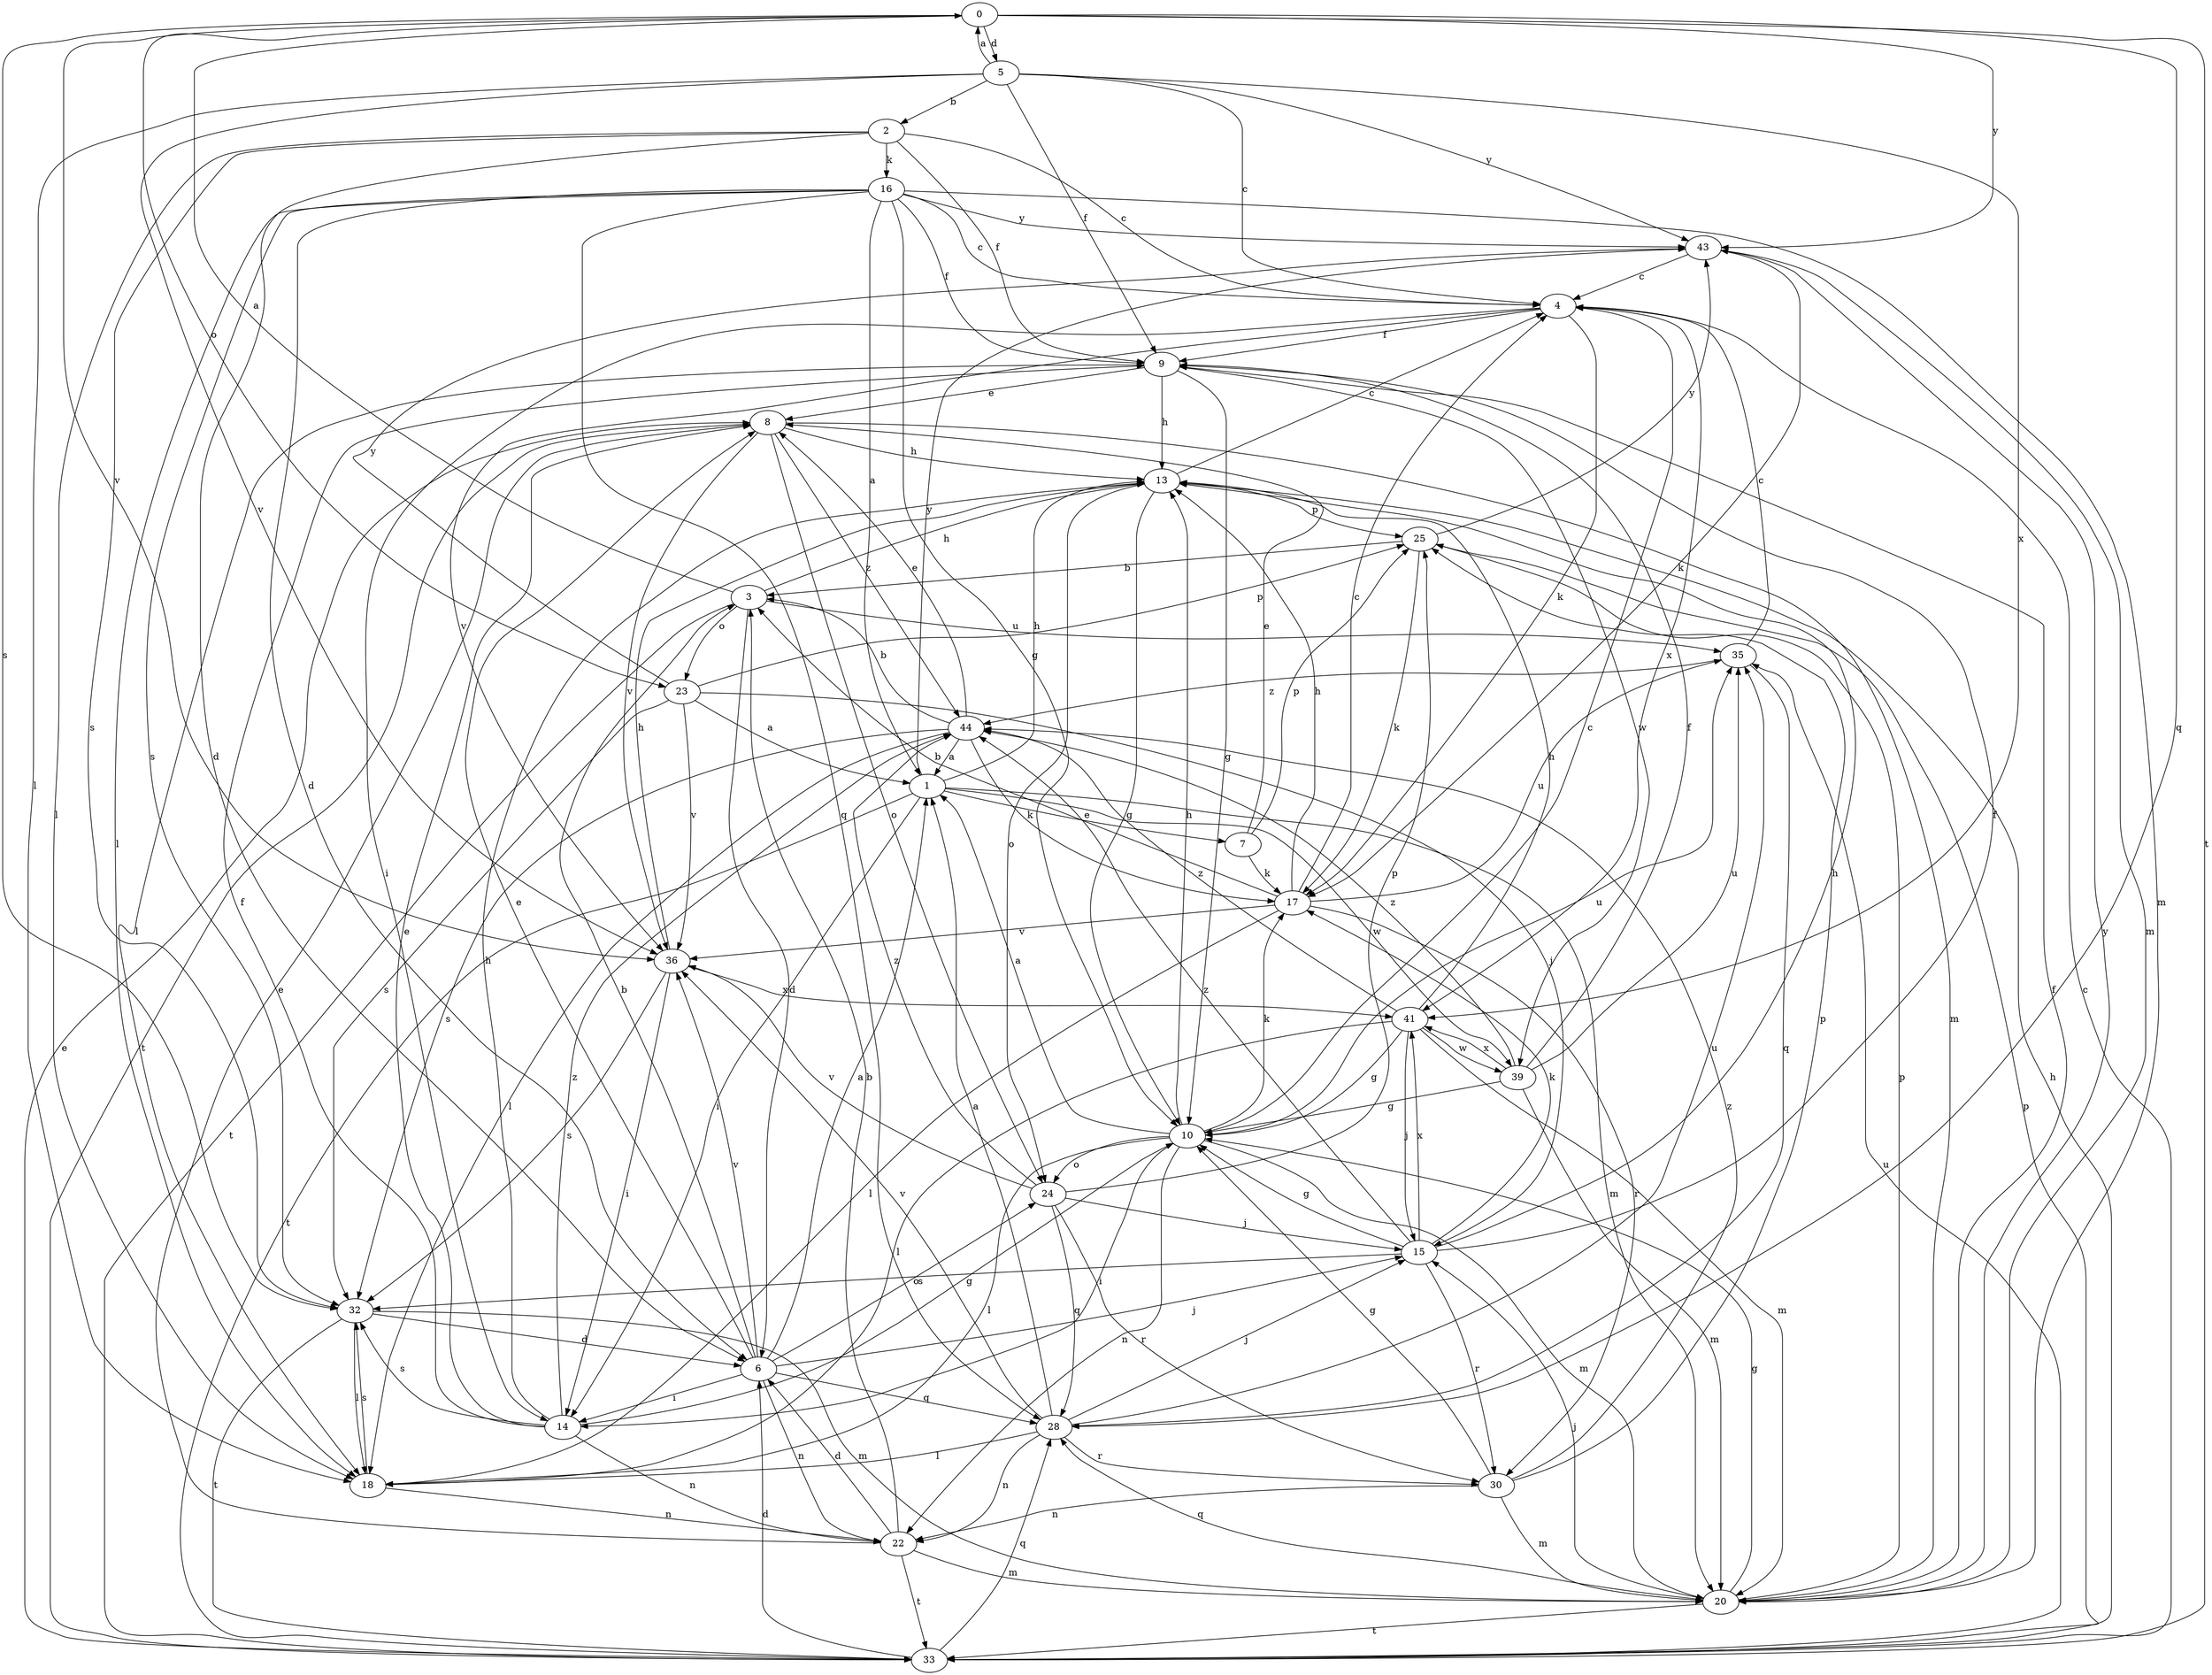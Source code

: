 strict digraph  {
0;
1;
2;
3;
4;
5;
6;
7;
8;
9;
10;
13;
14;
15;
16;
17;
18;
20;
22;
23;
24;
25;
28;
30;
32;
33;
35;
36;
39;
41;
43;
44;
0 -> 5  [label=d];
0 -> 23  [label=o];
0 -> 28  [label=q];
0 -> 32  [label=s];
0 -> 33  [label=t];
0 -> 36  [label=v];
0 -> 43  [label=y];
1 -> 7  [label=e];
1 -> 13  [label=h];
1 -> 14  [label=i];
1 -> 20  [label=m];
1 -> 33  [label=t];
1 -> 39  [label=w];
1 -> 43  [label=y];
2 -> 4  [label=c];
2 -> 6  [label=d];
2 -> 9  [label=f];
2 -> 16  [label=k];
2 -> 18  [label=l];
2 -> 32  [label=s];
3 -> 0  [label=a];
3 -> 6  [label=d];
3 -> 13  [label=h];
3 -> 23  [label=o];
3 -> 33  [label=t];
3 -> 35  [label=u];
4 -> 9  [label=f];
4 -> 14  [label=i];
4 -> 17  [label=k];
4 -> 36  [label=v];
4 -> 41  [label=x];
5 -> 0  [label=a];
5 -> 2  [label=b];
5 -> 4  [label=c];
5 -> 9  [label=f];
5 -> 18  [label=l];
5 -> 36  [label=v];
5 -> 41  [label=x];
5 -> 43  [label=y];
6 -> 1  [label=a];
6 -> 3  [label=b];
6 -> 8  [label=e];
6 -> 14  [label=i];
6 -> 15  [label=j];
6 -> 22  [label=n];
6 -> 24  [label=o];
6 -> 28  [label=q];
6 -> 36  [label=v];
7 -> 8  [label=e];
7 -> 17  [label=k];
7 -> 25  [label=p];
8 -> 13  [label=h];
8 -> 20  [label=m];
8 -> 24  [label=o];
8 -> 33  [label=t];
8 -> 36  [label=v];
8 -> 44  [label=z];
9 -> 8  [label=e];
9 -> 10  [label=g];
9 -> 13  [label=h];
9 -> 18  [label=l];
9 -> 39  [label=w];
10 -> 1  [label=a];
10 -> 4  [label=c];
10 -> 13  [label=h];
10 -> 14  [label=i];
10 -> 17  [label=k];
10 -> 18  [label=l];
10 -> 20  [label=m];
10 -> 22  [label=n];
10 -> 24  [label=o];
10 -> 35  [label=u];
13 -> 4  [label=c];
13 -> 10  [label=g];
13 -> 24  [label=o];
13 -> 25  [label=p];
14 -> 8  [label=e];
14 -> 9  [label=f];
14 -> 10  [label=g];
14 -> 13  [label=h];
14 -> 22  [label=n];
14 -> 32  [label=s];
14 -> 44  [label=z];
15 -> 9  [label=f];
15 -> 10  [label=g];
15 -> 13  [label=h];
15 -> 17  [label=k];
15 -> 30  [label=r];
15 -> 32  [label=s];
15 -> 41  [label=x];
15 -> 44  [label=z];
16 -> 1  [label=a];
16 -> 4  [label=c];
16 -> 6  [label=d];
16 -> 9  [label=f];
16 -> 10  [label=g];
16 -> 18  [label=l];
16 -> 20  [label=m];
16 -> 28  [label=q];
16 -> 32  [label=s];
16 -> 43  [label=y];
17 -> 3  [label=b];
17 -> 4  [label=c];
17 -> 13  [label=h];
17 -> 18  [label=l];
17 -> 30  [label=r];
17 -> 35  [label=u];
17 -> 36  [label=v];
18 -> 22  [label=n];
18 -> 32  [label=s];
20 -> 9  [label=f];
20 -> 10  [label=g];
20 -> 15  [label=j];
20 -> 25  [label=p];
20 -> 28  [label=q];
20 -> 33  [label=t];
20 -> 43  [label=y];
22 -> 3  [label=b];
22 -> 6  [label=d];
22 -> 8  [label=e];
22 -> 20  [label=m];
22 -> 33  [label=t];
23 -> 1  [label=a];
23 -> 15  [label=j];
23 -> 25  [label=p];
23 -> 32  [label=s];
23 -> 36  [label=v];
23 -> 43  [label=y];
24 -> 15  [label=j];
24 -> 25  [label=p];
24 -> 28  [label=q];
24 -> 30  [label=r];
24 -> 36  [label=v];
24 -> 44  [label=z];
25 -> 3  [label=b];
25 -> 17  [label=k];
25 -> 43  [label=y];
28 -> 1  [label=a];
28 -> 15  [label=j];
28 -> 18  [label=l];
28 -> 22  [label=n];
28 -> 30  [label=r];
28 -> 35  [label=u];
28 -> 36  [label=v];
30 -> 10  [label=g];
30 -> 20  [label=m];
30 -> 22  [label=n];
30 -> 25  [label=p];
30 -> 44  [label=z];
32 -> 6  [label=d];
32 -> 18  [label=l];
32 -> 20  [label=m];
32 -> 33  [label=t];
33 -> 4  [label=c];
33 -> 6  [label=d];
33 -> 8  [label=e];
33 -> 13  [label=h];
33 -> 25  [label=p];
33 -> 28  [label=q];
33 -> 35  [label=u];
35 -> 4  [label=c];
35 -> 28  [label=q];
35 -> 44  [label=z];
36 -> 13  [label=h];
36 -> 14  [label=i];
36 -> 32  [label=s];
36 -> 41  [label=x];
39 -> 9  [label=f];
39 -> 10  [label=g];
39 -> 20  [label=m];
39 -> 35  [label=u];
39 -> 41  [label=x];
39 -> 44  [label=z];
41 -> 10  [label=g];
41 -> 13  [label=h];
41 -> 15  [label=j];
41 -> 18  [label=l];
41 -> 20  [label=m];
41 -> 39  [label=w];
41 -> 44  [label=z];
43 -> 4  [label=c];
43 -> 17  [label=k];
43 -> 20  [label=m];
44 -> 1  [label=a];
44 -> 3  [label=b];
44 -> 8  [label=e];
44 -> 17  [label=k];
44 -> 18  [label=l];
44 -> 32  [label=s];
}

